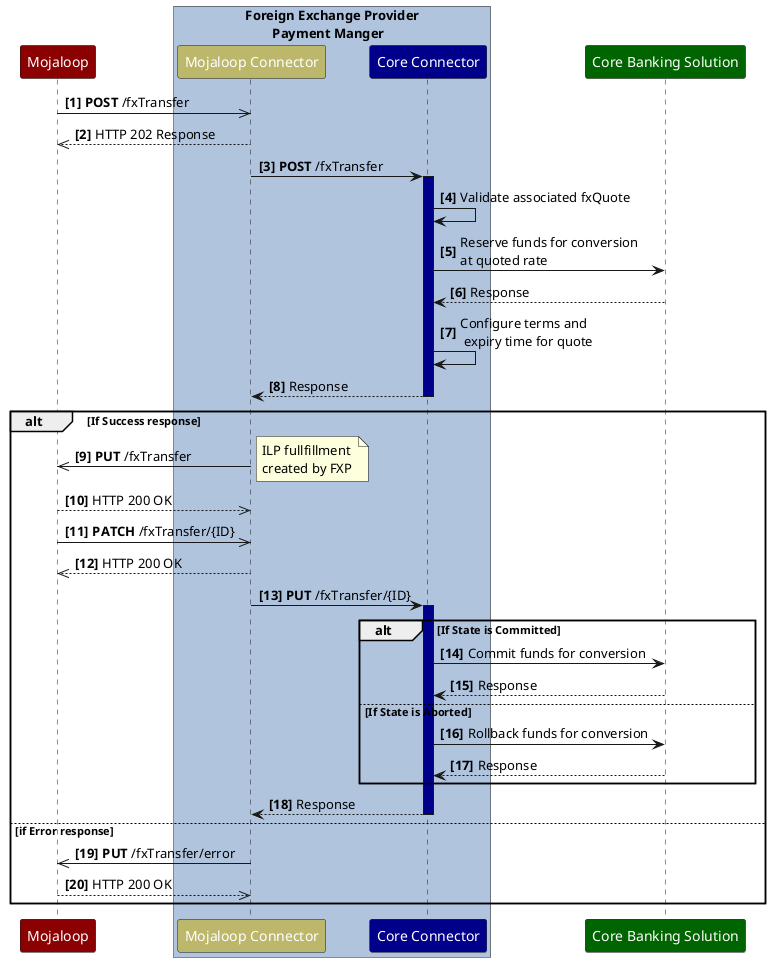 @startuml FXPIntegrationPattern-Conversion
/'*****
--------------
******'/

' declare title
' title FXPIntegrationPattern-Conversion
' declare actors
skinparam participant {
  FontColor white
}
participant "Mojaloop" as Switch #DarkRed
box "Foreign Exchange Provider\n        Payment Manger" #LightSteelBlue
  participant "Mojaloop Connector" as MC #DarkKhaki
  participant "Core Connector" as CC  #DarkBlue
end box
participant "Core Banking Solution" as CBS #DarkGreen

autonumber 1 1 "<b>[0]"


Switch->>MC: **POST** /fxTransfer
MC-->>Switch: HTTP 202 Response
MC->CC: **POST** /fxTransfer
activate CC #DarkBlue
CC->CC: Validate associated fxQuote
CC->CBS: Reserve funds for conversion \nat quoted rate
CBS-->CC: Response 
CC->CC: Configure terms and\n expiry time for quote
CC-->MC: Response
deactivate CC
alt If Success response
MC->>Switch: **PUT** /fxTransfer
note right
  ILP fullfillment 
  created by FXP
end note
Switch-->>MC: HTTP 200 OK

Switch->>MC: **PATCH** /fxTransfer/{ID}
MC-->>Switch: HTTP 200 OK
MC->CC: **PUT** /fxTransfer/{ID}
activate CC #DarkBlue
alt If State is Committed
CC->CBS: Commit funds for conversion 
CBS-->CC: Response 
else If State is Aborted
CC->CBS: Rollback funds for conversion
CBS-->CC: Response 
end
CC-->MC: Response
deactivate CC

else if Error response
MC->>Switch: **PUT** /fxTransfer/error
Switch-->>MC: HTTP 200 OK
end


@enduml